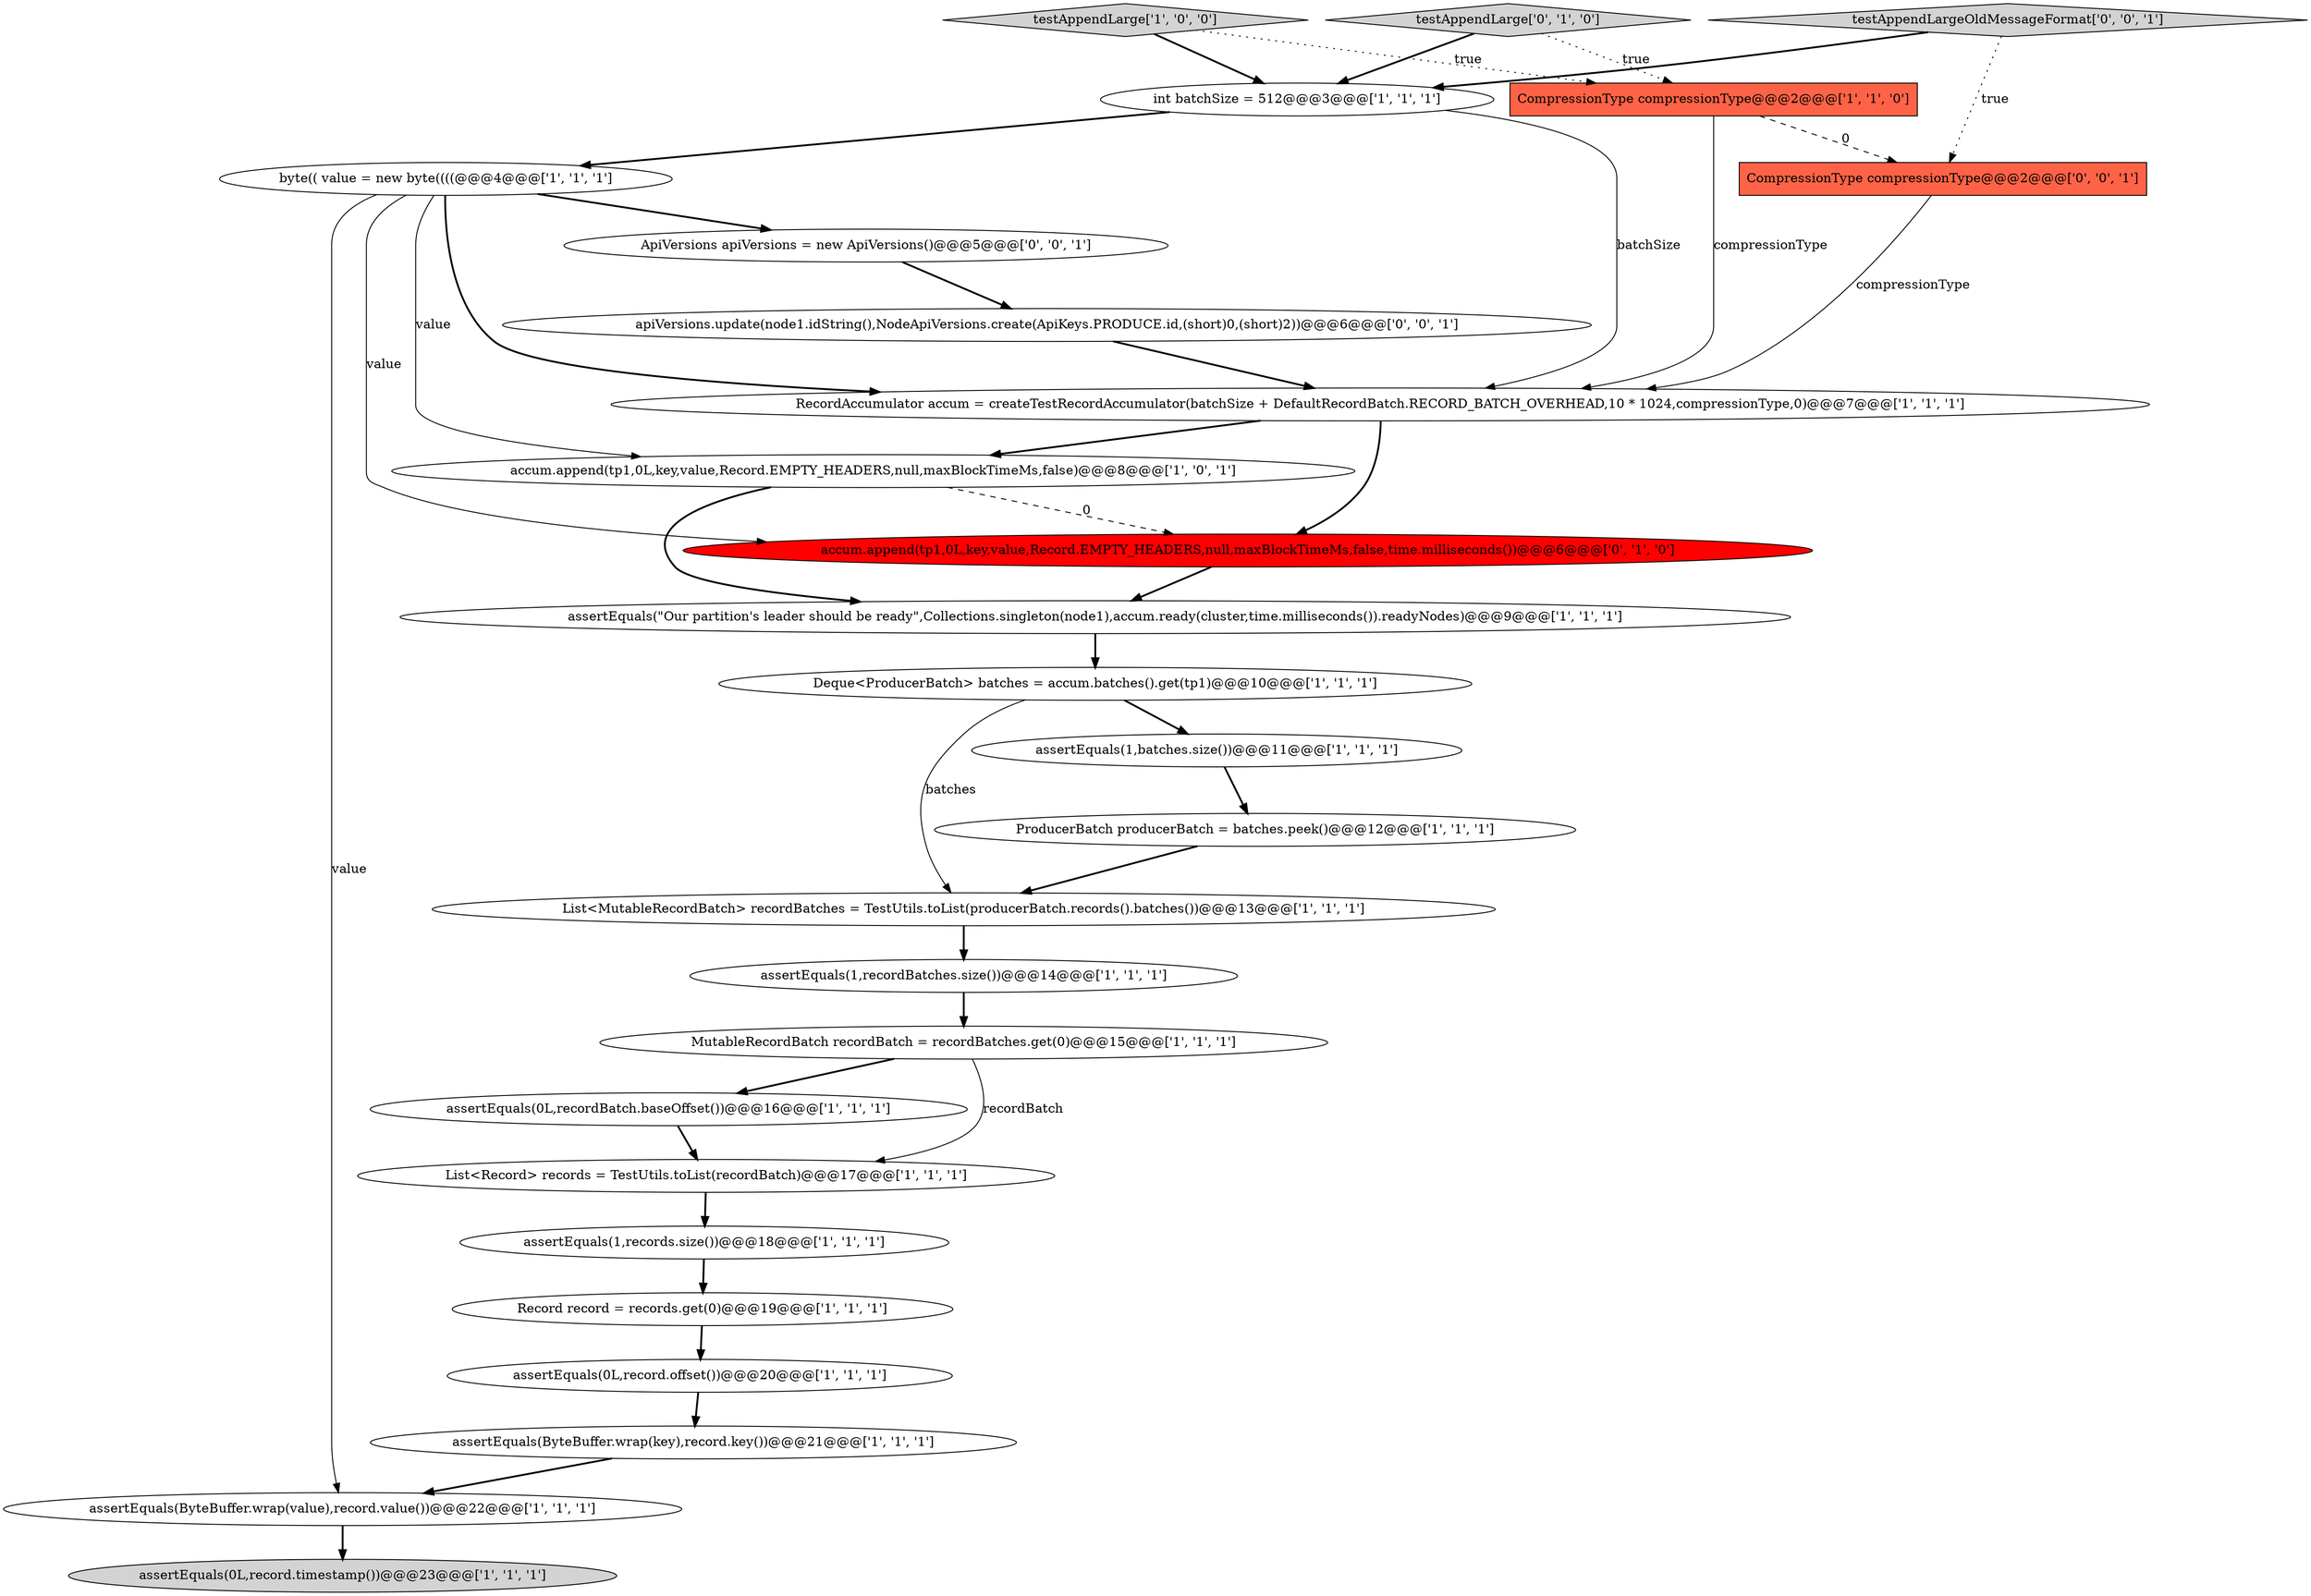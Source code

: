 digraph {
25 [style = filled, label = "ApiVersions apiVersions = new ApiVersions()@@@5@@@['0', '0', '1']", fillcolor = white, shape = ellipse image = "AAA0AAABBB3BBB"];
14 [style = filled, label = "assertEquals(\"Our partition's leader should be ready\",Collections.singleton(node1),accum.ready(cluster,time.milliseconds()).readyNodes)@@@9@@@['1', '1', '1']", fillcolor = white, shape = ellipse image = "AAA0AAABBB1BBB"];
4 [style = filled, label = "assertEquals(1,batches.size())@@@11@@@['1', '1', '1']", fillcolor = white, shape = ellipse image = "AAA0AAABBB1BBB"];
2 [style = filled, label = "List<Record> records = TestUtils.toList(recordBatch)@@@17@@@['1', '1', '1']", fillcolor = white, shape = ellipse image = "AAA0AAABBB1BBB"];
18 [style = filled, label = "int batchSize = 512@@@3@@@['1', '1', '1']", fillcolor = white, shape = ellipse image = "AAA0AAABBB1BBB"];
13 [style = filled, label = "MutableRecordBatch recordBatch = recordBatches.get(0)@@@15@@@['1', '1', '1']", fillcolor = white, shape = ellipse image = "AAA0AAABBB1BBB"];
23 [style = filled, label = "CompressionType compressionType@@@2@@@['0', '0', '1']", fillcolor = tomato, shape = box image = "AAA0AAABBB3BBB"];
16 [style = filled, label = "assertEquals(1,recordBatches.size())@@@14@@@['1', '1', '1']", fillcolor = white, shape = ellipse image = "AAA0AAABBB1BBB"];
11 [style = filled, label = "byte(( value = new byte((((@@@4@@@['1', '1', '1']", fillcolor = white, shape = ellipse image = "AAA0AAABBB1BBB"];
21 [style = filled, label = "accum.append(tp1,0L,key,value,Record.EMPTY_HEADERS,null,maxBlockTimeMs,false,time.milliseconds())@@@6@@@['0', '1', '0']", fillcolor = red, shape = ellipse image = "AAA1AAABBB2BBB"];
19 [style = filled, label = "assertEquals(0L,record.timestamp())@@@23@@@['1', '1', '1']", fillcolor = lightgray, shape = ellipse image = "AAA0AAABBB1BBB"];
3 [style = filled, label = "assertEquals(0L,recordBatch.baseOffset())@@@16@@@['1', '1', '1']", fillcolor = white, shape = ellipse image = "AAA0AAABBB1BBB"];
10 [style = filled, label = "assertEquals(0L,record.offset())@@@20@@@['1', '1', '1']", fillcolor = white, shape = ellipse image = "AAA0AAABBB1BBB"];
24 [style = filled, label = "apiVersions.update(node1.idString(),NodeApiVersions.create(ApiKeys.PRODUCE.id,(short)0,(short)2))@@@6@@@['0', '0', '1']", fillcolor = white, shape = ellipse image = "AAA0AAABBB3BBB"];
1 [style = filled, label = "RecordAccumulator accum = createTestRecordAccumulator(batchSize + DefaultRecordBatch.RECORD_BATCH_OVERHEAD,10 * 1024,compressionType,0)@@@7@@@['1', '1', '1']", fillcolor = white, shape = ellipse image = "AAA0AAABBB1BBB"];
15 [style = filled, label = "ProducerBatch producerBatch = batches.peek()@@@12@@@['1', '1', '1']", fillcolor = white, shape = ellipse image = "AAA0AAABBB1BBB"];
9 [style = filled, label = "testAppendLarge['1', '0', '0']", fillcolor = lightgray, shape = diamond image = "AAA0AAABBB1BBB"];
0 [style = filled, label = "accum.append(tp1,0L,key,value,Record.EMPTY_HEADERS,null,maxBlockTimeMs,false)@@@8@@@['1', '0', '1']", fillcolor = white, shape = ellipse image = "AAA0AAABBB1BBB"];
12 [style = filled, label = "Record record = records.get(0)@@@19@@@['1', '1', '1']", fillcolor = white, shape = ellipse image = "AAA0AAABBB1BBB"];
26 [style = filled, label = "testAppendLargeOldMessageFormat['0', '0', '1']", fillcolor = lightgray, shape = diamond image = "AAA0AAABBB3BBB"];
8 [style = filled, label = "assertEquals(ByteBuffer.wrap(value),record.value())@@@22@@@['1', '1', '1']", fillcolor = white, shape = ellipse image = "AAA0AAABBB1BBB"];
7 [style = filled, label = "List<MutableRecordBatch> recordBatches = TestUtils.toList(producerBatch.records().batches())@@@13@@@['1', '1', '1']", fillcolor = white, shape = ellipse image = "AAA0AAABBB1BBB"];
22 [style = filled, label = "testAppendLarge['0', '1', '0']", fillcolor = lightgray, shape = diamond image = "AAA0AAABBB2BBB"];
6 [style = filled, label = "CompressionType compressionType@@@2@@@['1', '1', '0']", fillcolor = tomato, shape = box image = "AAA0AAABBB1BBB"];
17 [style = filled, label = "assertEquals(1,records.size())@@@18@@@['1', '1', '1']", fillcolor = white, shape = ellipse image = "AAA0AAABBB1BBB"];
20 [style = filled, label = "Deque<ProducerBatch> batches = accum.batches().get(tp1)@@@10@@@['1', '1', '1']", fillcolor = white, shape = ellipse image = "AAA0AAABBB1BBB"];
5 [style = filled, label = "assertEquals(ByteBuffer.wrap(key),record.key())@@@21@@@['1', '1', '1']", fillcolor = white, shape = ellipse image = "AAA0AAABBB1BBB"];
2->17 [style = bold, label=""];
5->8 [style = bold, label=""];
16->13 [style = bold, label=""];
6->1 [style = solid, label="compressionType"];
15->7 [style = bold, label=""];
11->1 [style = bold, label=""];
8->19 [style = bold, label=""];
18->11 [style = bold, label=""];
4->15 [style = bold, label=""];
26->18 [style = bold, label=""];
26->23 [style = dotted, label="true"];
1->0 [style = bold, label=""];
9->6 [style = dotted, label="true"];
22->6 [style = dotted, label="true"];
13->2 [style = solid, label="recordBatch"];
20->4 [style = bold, label=""];
25->24 [style = bold, label=""];
11->8 [style = solid, label="value"];
0->14 [style = bold, label=""];
17->12 [style = bold, label=""];
12->10 [style = bold, label=""];
9->18 [style = bold, label=""];
10->5 [style = bold, label=""];
22->18 [style = bold, label=""];
13->3 [style = bold, label=""];
3->2 [style = bold, label=""];
11->0 [style = solid, label="value"];
23->1 [style = solid, label="compressionType"];
1->21 [style = bold, label=""];
0->21 [style = dashed, label="0"];
7->16 [style = bold, label=""];
20->7 [style = solid, label="batches"];
11->21 [style = solid, label="value"];
24->1 [style = bold, label=""];
18->1 [style = solid, label="batchSize"];
6->23 [style = dashed, label="0"];
11->25 [style = bold, label=""];
14->20 [style = bold, label=""];
21->14 [style = bold, label=""];
}
